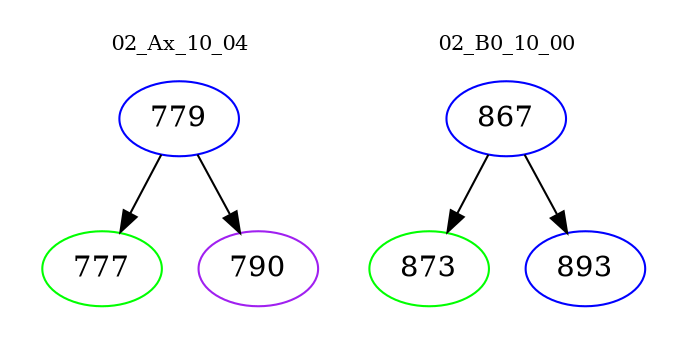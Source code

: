 digraph{
subgraph cluster_0 {
color = white
label = "02_Ax_10_04";
fontsize=10;
T0_779 [label="779", color="blue"]
T0_779 -> T0_777 [color="black"]
T0_777 [label="777", color="green"]
T0_779 -> T0_790 [color="black"]
T0_790 [label="790", color="purple"]
}
subgraph cluster_1 {
color = white
label = "02_B0_10_00";
fontsize=10;
T1_867 [label="867", color="blue"]
T1_867 -> T1_873 [color="black"]
T1_873 [label="873", color="green"]
T1_867 -> T1_893 [color="black"]
T1_893 [label="893", color="blue"]
}
}
